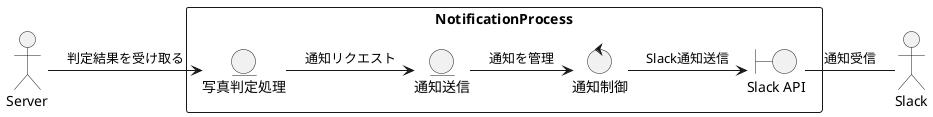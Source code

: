 @startuml
' ロバストネス図: 通知送信処理
actor "Server" as Server
actor "Slack" as Slack
rectangle NotificationProcess {
    entity "写真判定処理" as Processing
    entity "通知送信" as Sending
    boundary "Slack API" as API
    control "通知制御" as Control
}
Server -> Processing : 判定結果を受け取る
Processing -> Sending : 通知リクエスト
Sending -> Control : 通知を管理
Control -> API : Slack通知送信
API - Slack : 通知受信
@enduml







